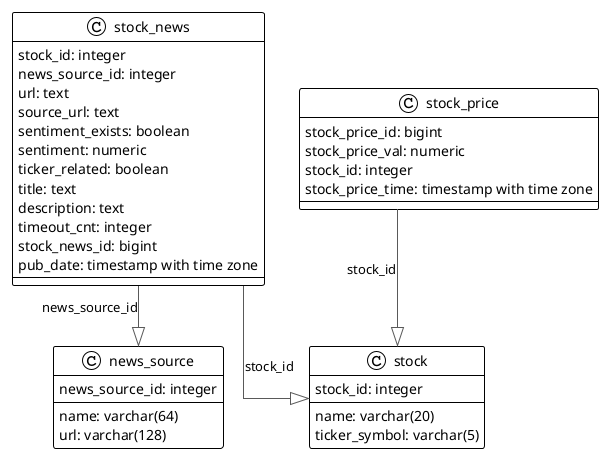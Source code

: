 @startuml

!theme plain
top to bottom direction
skinparam linetype ortho

class news_source {
   name: varchar(64)
   url: varchar(128)
   news_source_id: integer
}
class stock {
   name: varchar(20)
   ticker_symbol: varchar(5)
   stock_id: integer
}
class stock_news {
   stock_id: integer
   news_source_id: integer
   url: text
   source_url: text
   sentiment_exists: boolean
   sentiment: numeric
   ticker_related: boolean
   title: text
   description: text
   timeout_cnt: integer
   stock_news_id: bigint
   pub_date: timestamp with time zone
}
class stock_price {
   stock_price_id: bigint
   stock_price_val: numeric
   stock_id: integer
   stock_price_time: timestamp with time zone
}

stock_news   -[#595959,plain]-^  news_source : "news_source_id"
stock_news   -[#595959,plain]-^  stock       : "stock_id"
stock_price  -[#595959,plain]-^  stock       : "stock_id"
@enduml
